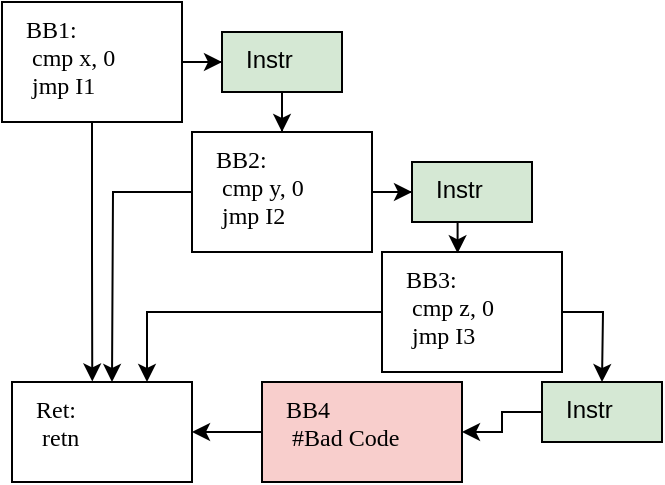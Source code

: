 <mxfile version="18.2.0" type="device"><diagram id="firwPCIyI7StFeRMC5YH" name="Page-1"><mxGraphModel dx="809" dy="443" grid="1" gridSize="10" guides="1" tooltips="1" connect="1" arrows="1" fold="1" page="1" pageScale="1" pageWidth="850" pageHeight="1100" math="0" shadow="0"><root><mxCell id="0"/><mxCell id="1" parent="0"/><mxCell id="xiGKF5vZVOKSFfWjrwzs-11" style="edgeStyle=orthogonalEdgeStyle;rounded=0;orthogonalLoop=1;jettySize=auto;html=1;entryX=0;entryY=0.5;entryDx=0;entryDy=0;fontFamily=Lucida Console;" edge="1" parent="1" source="xiGKF5vZVOKSFfWjrwzs-2" target="xiGKF5vZVOKSFfWjrwzs-3"><mxGeometry relative="1" as="geometry"/></mxCell><mxCell id="xiGKF5vZVOKSFfWjrwzs-21" style="edgeStyle=orthogonalEdgeStyle;rounded=0;orthogonalLoop=1;jettySize=auto;html=1;entryX=0.446;entryY=-0.005;entryDx=0;entryDy=0;entryPerimeter=0;fontFamily=Lucida Console;" edge="1" parent="1" source="xiGKF5vZVOKSFfWjrwzs-2" target="xiGKF5vZVOKSFfWjrwzs-20"><mxGeometry relative="1" as="geometry"/></mxCell><mxCell id="xiGKF5vZVOKSFfWjrwzs-2" value="BB1:&#10; cmp x, 0&#10; jmp I1&#10;" style="rounded=0;strokeColor=#000000;fillColor=none;align=left;fontFamily=Lucida Console;verticalAlign=top;spacingLeft=10;" vertex="1" parent="1"><mxGeometry x="80" y="30" width="90" height="60" as="geometry"/></mxCell><mxCell id="xiGKF5vZVOKSFfWjrwzs-12" value="" style="edgeStyle=orthogonalEdgeStyle;rounded=0;orthogonalLoop=1;jettySize=auto;html=1;fontFamily=Lucida Console;" edge="1" parent="1" source="xiGKF5vZVOKSFfWjrwzs-3" target="xiGKF5vZVOKSFfWjrwzs-5"><mxGeometry relative="1" as="geometry"/></mxCell><mxCell id="xiGKF5vZVOKSFfWjrwzs-3" value="Instr" style="rounded=0;strokeColor=#000000;fillColor=#D5E8D4;verticalAlign=top;align=left;spacingLeft=10;" vertex="1" parent="1"><mxGeometry x="190" y="45" width="60" height="30" as="geometry"/></mxCell><mxCell id="xiGKF5vZVOKSFfWjrwzs-16" value="" style="edgeStyle=orthogonalEdgeStyle;rounded=0;orthogonalLoop=1;jettySize=auto;html=1;fontFamily=Lucida Console;" edge="1" parent="1" source="xiGKF5vZVOKSFfWjrwzs-5" target="xiGKF5vZVOKSFfWjrwzs-7"><mxGeometry relative="1" as="geometry"/></mxCell><mxCell id="xiGKF5vZVOKSFfWjrwzs-22" style="edgeStyle=orthogonalEdgeStyle;rounded=0;orthogonalLoop=1;jettySize=auto;html=1;fontFamily=Lucida Console;" edge="1" parent="1" source="xiGKF5vZVOKSFfWjrwzs-5"><mxGeometry relative="1" as="geometry"><mxPoint x="135" y="220" as="targetPoint"/></mxGeometry></mxCell><mxCell id="xiGKF5vZVOKSFfWjrwzs-5" value="BB2:&#10; cmp y, 0&#10; jmp I2" style="rounded=0;strokeColor=#000000;fillColor=none;align=left;fontFamily=Lucida Console;verticalAlign=top;spacingLeft=10;" vertex="1" parent="1"><mxGeometry x="175" y="95" width="90" height="60" as="geometry"/></mxCell><mxCell id="xiGKF5vZVOKSFfWjrwzs-23" style="edgeStyle=orthogonalEdgeStyle;rounded=0;orthogonalLoop=1;jettySize=auto;html=1;entryX=0.75;entryY=0;entryDx=0;entryDy=0;fontFamily=Lucida Console;" edge="1" parent="1" source="xiGKF5vZVOKSFfWjrwzs-6" target="xiGKF5vZVOKSFfWjrwzs-20"><mxGeometry relative="1" as="geometry"/></mxCell><mxCell id="xiGKF5vZVOKSFfWjrwzs-26" style="edgeStyle=orthogonalEdgeStyle;rounded=0;orthogonalLoop=1;jettySize=auto;html=1;fontFamily=Lucida Console;" edge="1" parent="1" source="xiGKF5vZVOKSFfWjrwzs-6"><mxGeometry relative="1" as="geometry"><mxPoint x="380" y="220" as="targetPoint"/></mxGeometry></mxCell><mxCell id="xiGKF5vZVOKSFfWjrwzs-6" value="BB3:&#10; cmp z, 0&#10; jmp I3" style="rounded=0;strokeColor=#000000;fillColor=none;align=left;fontFamily=Lucida Console;verticalAlign=top;spacingLeft=10;" vertex="1" parent="1"><mxGeometry x="270" y="155" width="90" height="60" as="geometry"/></mxCell><mxCell id="xiGKF5vZVOKSFfWjrwzs-14" style="edgeStyle=orthogonalEdgeStyle;rounded=0;orthogonalLoop=1;jettySize=auto;html=1;exitX=0.5;exitY=1;exitDx=0;exitDy=0;entryX=0.42;entryY=0.011;entryDx=0;entryDy=0;entryPerimeter=0;fontFamily=Lucida Console;" edge="1" parent="1" source="xiGKF5vZVOKSFfWjrwzs-7" target="xiGKF5vZVOKSFfWjrwzs-6"><mxGeometry relative="1" as="geometry"/></mxCell><mxCell id="xiGKF5vZVOKSFfWjrwzs-7" value="Instr" style="rounded=0;strokeColor=#000000;fillColor=#D5E8D4;verticalAlign=top;align=left;spacingLeft=10;" vertex="1" parent="1"><mxGeometry x="285" y="110" width="60" height="30" as="geometry"/></mxCell><mxCell id="xiGKF5vZVOKSFfWjrwzs-24" style="edgeStyle=orthogonalEdgeStyle;rounded=0;orthogonalLoop=1;jettySize=auto;html=1;entryX=1;entryY=0.5;entryDx=0;entryDy=0;fontFamily=Lucida Console;" edge="1" parent="1" source="xiGKF5vZVOKSFfWjrwzs-8" target="xiGKF5vZVOKSFfWjrwzs-20"><mxGeometry relative="1" as="geometry"/></mxCell><mxCell id="xiGKF5vZVOKSFfWjrwzs-8" value="BB4&#10; #Bad Code" style="rounded=0;strokeColor=#000000;fillColor=#F8CECC;align=left;fontFamily=Lucida Console;verticalAlign=top;spacingLeft=10;" vertex="1" parent="1"><mxGeometry x="210" y="220" width="100" height="50" as="geometry"/></mxCell><mxCell id="xiGKF5vZVOKSFfWjrwzs-27" value="" style="edgeStyle=orthogonalEdgeStyle;rounded=0;orthogonalLoop=1;jettySize=auto;html=1;fontFamily=Lucida Console;" edge="1" parent="1" source="xiGKF5vZVOKSFfWjrwzs-10" target="xiGKF5vZVOKSFfWjrwzs-8"><mxGeometry relative="1" as="geometry"/></mxCell><mxCell id="xiGKF5vZVOKSFfWjrwzs-10" value="Instr" style="rounded=0;strokeColor=#000000;fillColor=#D5E8D4;verticalAlign=top;align=left;spacingLeft=10;" vertex="1" parent="1"><mxGeometry x="350" y="220" width="60" height="30" as="geometry"/></mxCell><mxCell id="xiGKF5vZVOKSFfWjrwzs-20" value="Ret:&#10; retn" style="rounded=0;strokeColor=#000000;fillColor=none;align=left;fontFamily=Lucida Console;verticalAlign=top;spacingLeft=10;" vertex="1" parent="1"><mxGeometry x="85" y="220" width="90" height="50" as="geometry"/></mxCell></root></mxGraphModel></diagram></mxfile>